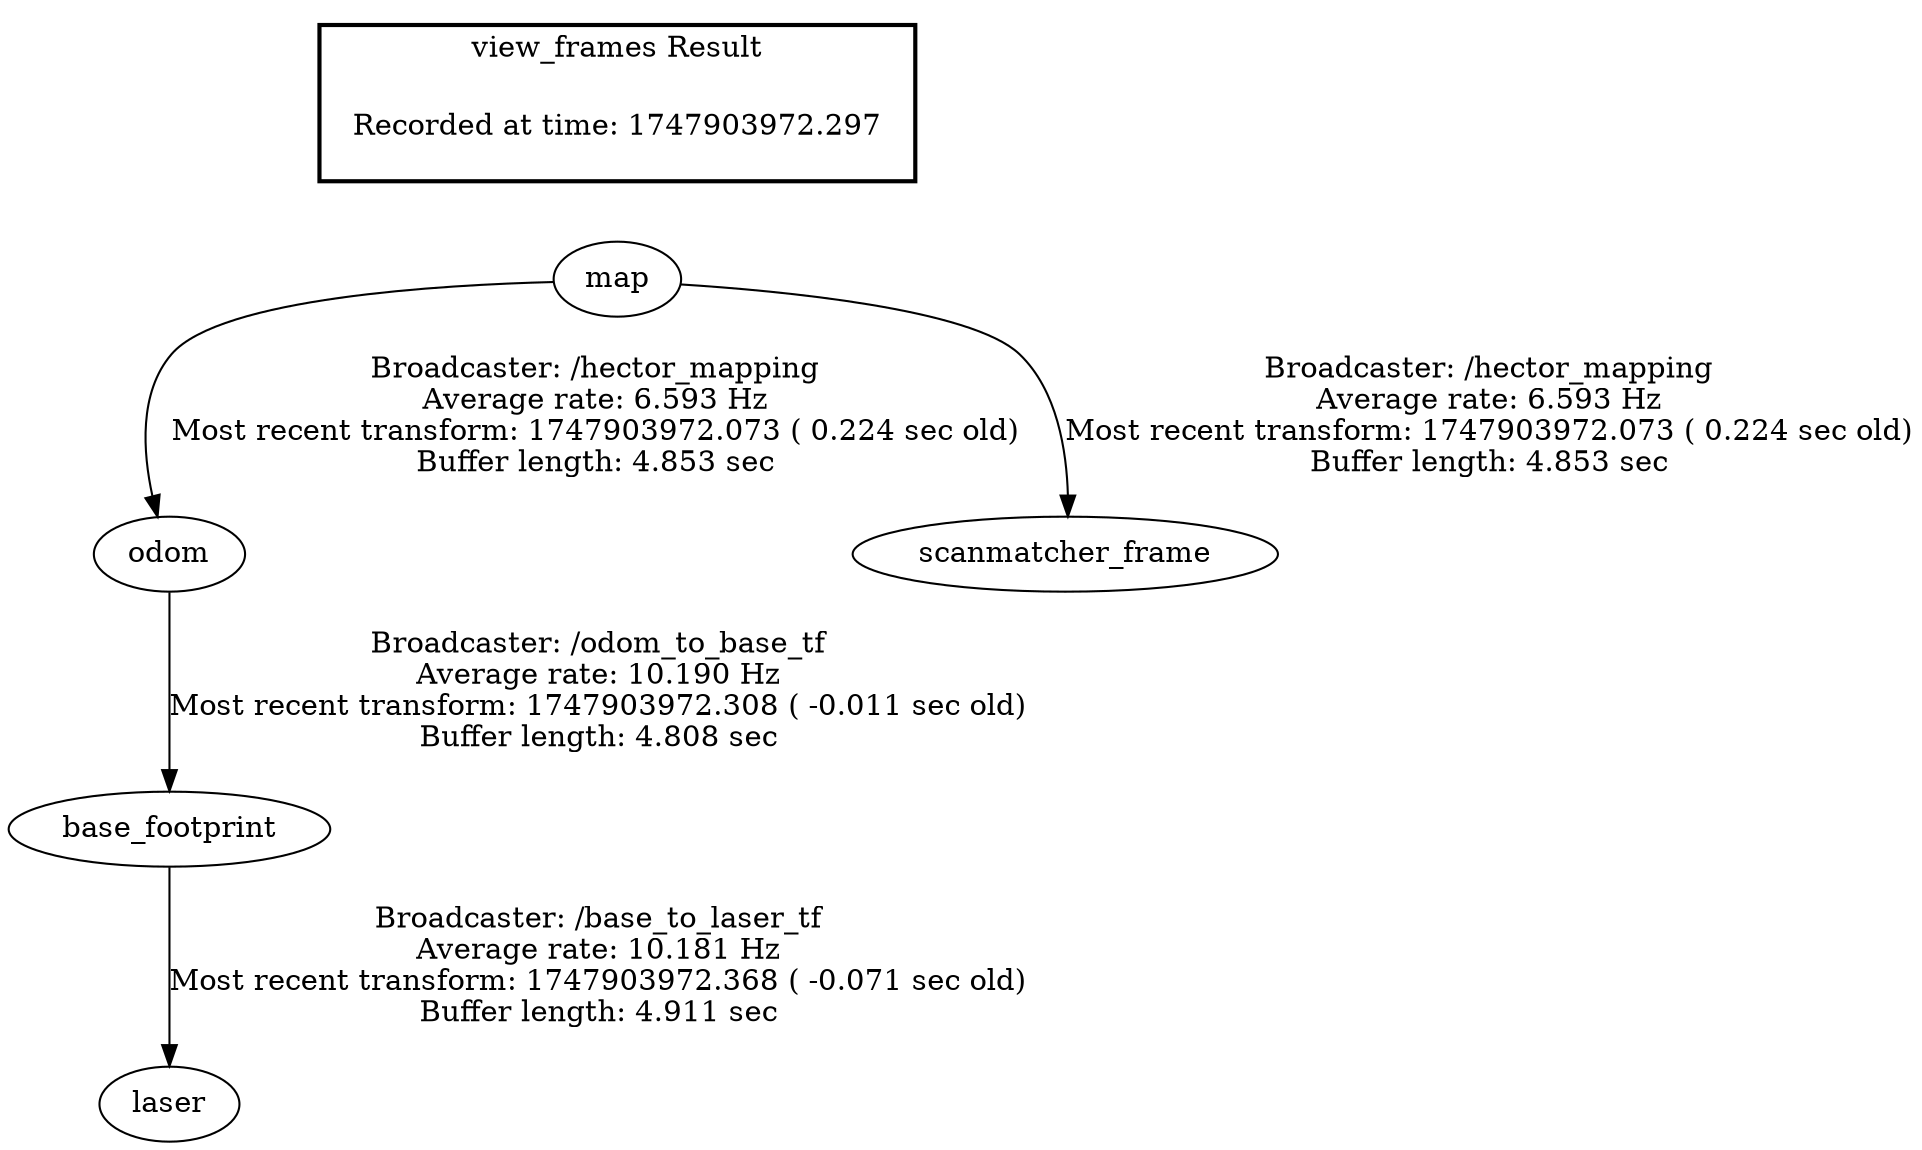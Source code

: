 digraph G {
"base_footprint" -> "laser"[label="Broadcaster: /base_to_laser_tf\nAverage rate: 10.181 Hz\nMost recent transform: 1747903972.368 ( -0.071 sec old)\nBuffer length: 4.911 sec\n"];
"odom" -> "base_footprint"[label="Broadcaster: /odom_to_base_tf\nAverage rate: 10.190 Hz\nMost recent transform: 1747903972.308 ( -0.011 sec old)\nBuffer length: 4.808 sec\n"];
"map" -> "odom"[label="Broadcaster: /hector_mapping\nAverage rate: 6.593 Hz\nMost recent transform: 1747903972.073 ( 0.224 sec old)\nBuffer length: 4.853 sec\n"];
"map" -> "scanmatcher_frame"[label="Broadcaster: /hector_mapping\nAverage rate: 6.593 Hz\nMost recent transform: 1747903972.073 ( 0.224 sec old)\nBuffer length: 4.853 sec\n"];
edge [style=invis];
 subgraph cluster_legend { style=bold; color=black; label ="view_frames Result";
"Recorded at time: 1747903972.297"[ shape=plaintext ] ;
 }->"map";
}